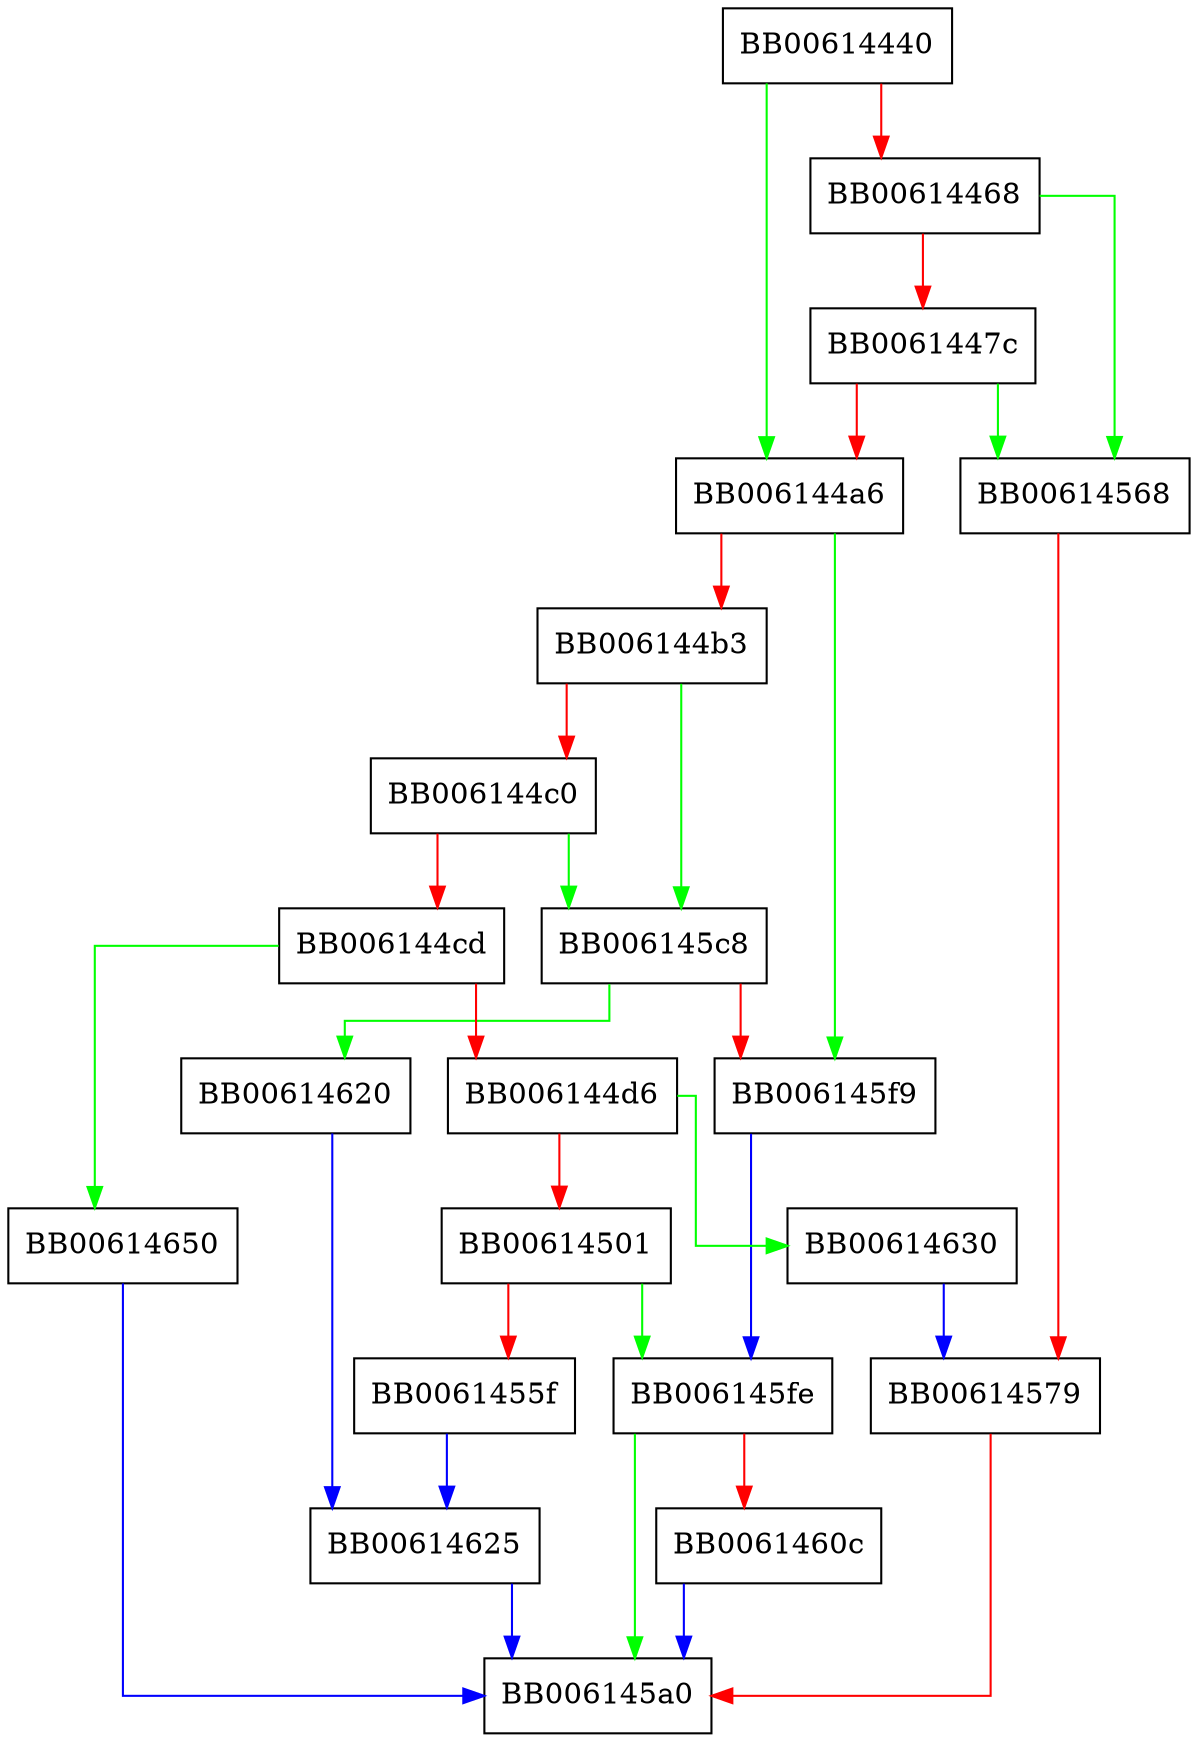 digraph PEM_X509_INFO_write_bio {
  node [shape="box"];
  graph [splines=ortho];
  BB00614440 -> BB006144a6 [color="green"];
  BB00614440 -> BB00614468 [color="red"];
  BB00614468 -> BB00614568 [color="green"];
  BB00614468 -> BB0061447c [color="red"];
  BB0061447c -> BB00614568 [color="green"];
  BB0061447c -> BB006144a6 [color="red"];
  BB006144a6 -> BB006145f9 [color="green"];
  BB006144a6 -> BB006144b3 [color="red"];
  BB006144b3 -> BB006145c8 [color="green"];
  BB006144b3 -> BB006144c0 [color="red"];
  BB006144c0 -> BB006145c8 [color="green"];
  BB006144c0 -> BB006144cd [color="red"];
  BB006144cd -> BB00614650 [color="green"];
  BB006144cd -> BB006144d6 [color="red"];
  BB006144d6 -> BB00614630 [color="green"];
  BB006144d6 -> BB00614501 [color="red"];
  BB00614501 -> BB006145fe [color="green"];
  BB00614501 -> BB0061455f [color="red"];
  BB0061455f -> BB00614625 [color="blue"];
  BB00614568 -> BB00614579 [color="red"];
  BB00614579 -> BB006145a0 [color="red"];
  BB006145c8 -> BB00614620 [color="green"];
  BB006145c8 -> BB006145f9 [color="red"];
  BB006145f9 -> BB006145fe [color="blue"];
  BB006145fe -> BB006145a0 [color="green"];
  BB006145fe -> BB0061460c [color="red"];
  BB0061460c -> BB006145a0 [color="blue"];
  BB00614620 -> BB00614625 [color="blue"];
  BB00614625 -> BB006145a0 [color="blue"];
  BB00614630 -> BB00614579 [color="blue"];
  BB00614650 -> BB006145a0 [color="blue"];
}